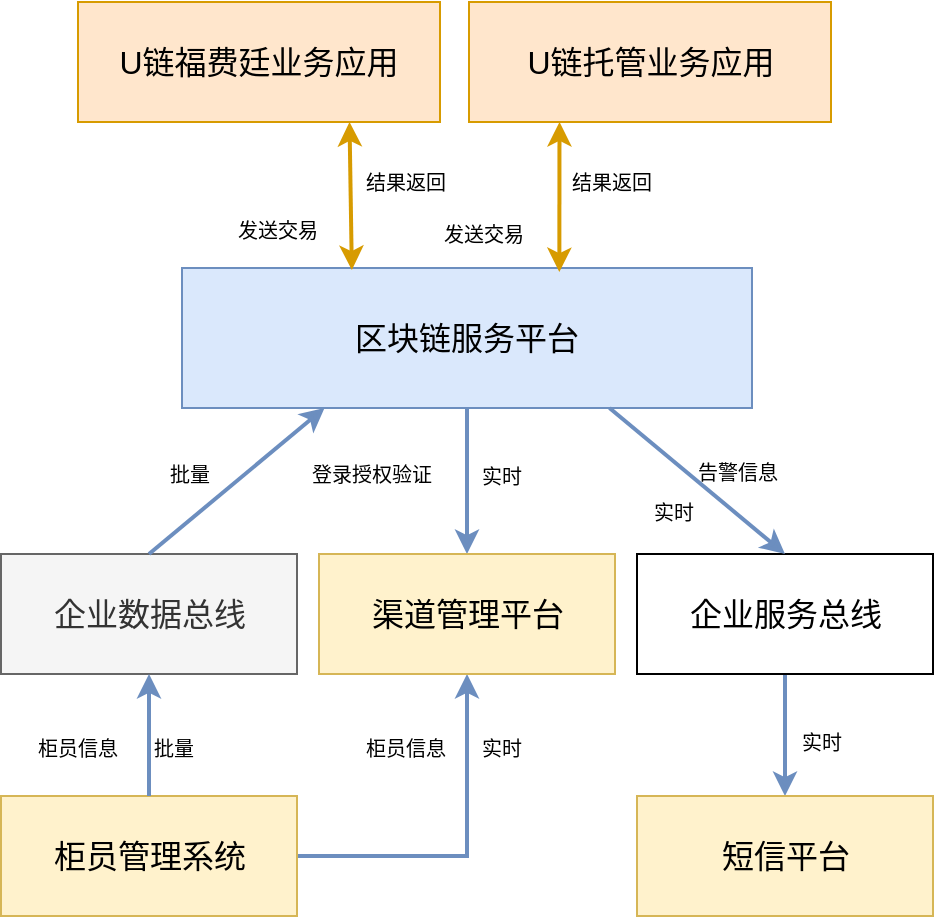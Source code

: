 <mxfile version="11.3.0" type="github" pages="1"><diagram id="qgZHERH_87Z8clIUmnNH" name="Page-1"><mxGraphModel dx="932" dy="553" grid="0" gridSize="10" guides="1" tooltips="1" connect="1" arrows="1" fold="1" page="1" pageScale="1" pageWidth="3300" pageHeight="4681" math="0" shadow="0"><root><mxCell id="0"/><mxCell id="1" parent="0"/><mxCell id="kzFH_zLRW4JFLJ3xmaaE-21" style="edgeStyle=orthogonalEdgeStyle;rounded=0;orthogonalLoop=1;jettySize=auto;html=1;exitX=0.5;exitY=1;exitDx=0;exitDy=0;entryX=0.5;entryY=0;entryDx=0;entryDy=0;strokeColor=#6C8EBF;strokeWidth=2;fontSize=10;" edge="1" parent="1" source="kzFH_zLRW4JFLJ3xmaaE-1" target="kzFH_zLRW4JFLJ3xmaaE-7"><mxGeometry relative="1" as="geometry"/></mxCell><mxCell id="kzFH_zLRW4JFLJ3xmaaE-1" value="区块链服务平台" style="rounded=0;whiteSpace=wrap;html=1;fontSize=16;fillColor=#dae8fc;strokeColor=#6c8ebf;" vertex="1" parent="1"><mxGeometry x="296" y="315" width="285" height="70" as="geometry"/></mxCell><mxCell id="kzFH_zLRW4JFLJ3xmaaE-2" value="U链福费廷业务应用" style="rounded=0;whiteSpace=wrap;html=1;fontSize=16;fillColor=#ffe6cc;strokeColor=#d79b00;" vertex="1" parent="1"><mxGeometry x="244" y="182" width="181" height="60" as="geometry"/></mxCell><mxCell id="kzFH_zLRW4JFLJ3xmaaE-3" value="U链托管业务应用" style="rounded=0;whiteSpace=wrap;html=1;fontSize=16;fillColor=#ffe6cc;strokeColor=#d79b00;" vertex="1" parent="1"><mxGeometry x="439.5" y="182" width="181" height="60" as="geometry"/></mxCell><mxCell id="kzFH_zLRW4JFLJ3xmaaE-4" value="企业数据总线" style="rounded=0;whiteSpace=wrap;html=1;fontSize=16;fillColor=#f5f5f5;strokeColor=#666666;fontColor=#333333;" vertex="1" parent="1"><mxGeometry x="205.5" y="458" width="148" height="60" as="geometry"/></mxCell><mxCell id="kzFH_zLRW4JFLJ3xmaaE-30" style="edgeStyle=orthogonalEdgeStyle;rounded=0;orthogonalLoop=1;jettySize=auto;html=1;exitX=0.5;exitY=1;exitDx=0;exitDy=0;strokeColor=#6C8EBF;strokeWidth=2;fontSize=10;" edge="1" parent="1" source="kzFH_zLRW4JFLJ3xmaaE-5" target="kzFH_zLRW4JFLJ3xmaaE-8"><mxGeometry relative="1" as="geometry"/></mxCell><mxCell id="kzFH_zLRW4JFLJ3xmaaE-5" value="企业服务总线" style="rounded=0;whiteSpace=wrap;html=1;fontSize=16;" vertex="1" parent="1"><mxGeometry x="523.5" y="458" width="148" height="60" as="geometry"/></mxCell><mxCell id="kzFH_zLRW4JFLJ3xmaaE-31" style="edgeStyle=orthogonalEdgeStyle;rounded=0;orthogonalLoop=1;jettySize=auto;html=1;exitX=1;exitY=0.5;exitDx=0;exitDy=0;entryX=0.5;entryY=1;entryDx=0;entryDy=0;strokeColor=#6C8EBF;strokeWidth=2;fontSize=10;" edge="1" parent="1" source="kzFH_zLRW4JFLJ3xmaaE-6" target="kzFH_zLRW4JFLJ3xmaaE-7"><mxGeometry relative="1" as="geometry"/></mxCell><mxCell id="kzFH_zLRW4JFLJ3xmaaE-6" value="柜员管理系统" style="rounded=0;whiteSpace=wrap;html=1;fontSize=16;fillColor=#fff2cc;strokeColor=#d6b656;" vertex="1" parent="1"><mxGeometry x="205.5" y="579" width="148" height="60" as="geometry"/></mxCell><mxCell id="kzFH_zLRW4JFLJ3xmaaE-7" value="渠道管理平台" style="rounded=0;whiteSpace=wrap;html=1;fontSize=16;fillColor=#fff2cc;strokeColor=#d6b656;" vertex="1" parent="1"><mxGeometry x="364.5" y="458" width="148" height="60" as="geometry"/></mxCell><mxCell id="kzFH_zLRW4JFLJ3xmaaE-8" value="短信平台" style="rounded=0;whiteSpace=wrap;html=1;fontSize=16;fillColor=#fff2cc;strokeColor=#d6b656;" vertex="1" parent="1"><mxGeometry x="523.5" y="579" width="148" height="60" as="geometry"/></mxCell><mxCell id="kzFH_zLRW4JFLJ3xmaaE-11" value="" style="endArrow=classic;startArrow=classic;html=1;strokeColor=#d79b00;strokeWidth=2;fontSize=16;entryX=0.75;entryY=1;entryDx=0;entryDy=0;exitX=0.298;exitY=0.014;exitDx=0;exitDy=0;exitPerimeter=0;fillColor=#ffe6cc;" edge="1" parent="1" source="kzFH_zLRW4JFLJ3xmaaE-1" target="kzFH_zLRW4JFLJ3xmaaE-2"><mxGeometry width="50" height="50" relative="1" as="geometry"><mxPoint x="355" y="314" as="sourcePoint"/><mxPoint x="405" y="264" as="targetPoint"/></mxGeometry></mxCell><mxCell id="kzFH_zLRW4JFLJ3xmaaE-12" value="" style="endArrow=classic;startArrow=classic;html=1;strokeColor=#d79b00;strokeWidth=2;fontSize=16;entryX=0.25;entryY=1;entryDx=0;entryDy=0;exitX=0.662;exitY=0.029;exitDx=0;exitDy=0;exitPerimeter=0;fillColor=#ffe6cc;" edge="1" parent="1" source="kzFH_zLRW4JFLJ3xmaaE-1" target="kzFH_zLRW4JFLJ3xmaaE-3"><mxGeometry width="50" height="50" relative="1" as="geometry"><mxPoint x="462" y="331" as="sourcePoint"/><mxPoint x="512" y="281" as="targetPoint"/></mxGeometry></mxCell><mxCell id="kzFH_zLRW4JFLJ3xmaaE-13" value="发送交易" style="text;html=1;resizable=0;points=[];autosize=1;align=left;verticalAlign=top;spacingTop=-4;fontSize=10;" vertex="1" parent="1"><mxGeometry x="322" y="288" width="74" height="19" as="geometry"/></mxCell><mxCell id="kzFH_zLRW4JFLJ3xmaaE-14" value="结果返回" style="text;html=1;resizable=0;points=[];autosize=1;align=left;verticalAlign=top;spacingTop=-4;fontSize=10;" vertex="1" parent="1"><mxGeometry x="386" y="264" width="58" height="12" as="geometry"/></mxCell><mxCell id="kzFH_zLRW4JFLJ3xmaaE-15" value="发送交易" style="text;html=1;resizable=0;points=[];autosize=1;align=left;verticalAlign=top;spacingTop=-4;fontSize=10;" vertex="1" parent="1"><mxGeometry x="425" y="289.5" width="58" height="12" as="geometry"/></mxCell><mxCell id="kzFH_zLRW4JFLJ3xmaaE-16" value="结果返回" style="text;html=1;resizable=0;points=[];autosize=1;align=left;verticalAlign=top;spacingTop=-4;fontSize=10;" vertex="1" parent="1"><mxGeometry x="489" y="264" width="58" height="12" as="geometry"/></mxCell><mxCell id="kzFH_zLRW4JFLJ3xmaaE-17" value="" style="endArrow=classic;html=1;strokeColor=#6C8EBF;strokeWidth=2;fontSize=10;entryX=0.5;entryY=1;entryDx=0;entryDy=0;exitX=0.5;exitY=0;exitDx=0;exitDy=0;" edge="1" parent="1" source="kzFH_zLRW4JFLJ3xmaaE-6" target="kzFH_zLRW4JFLJ3xmaaE-4"><mxGeometry width="50" height="50" relative="1" as="geometry"><mxPoint x="261" y="593" as="sourcePoint"/><mxPoint x="311" y="543" as="targetPoint"/></mxGeometry></mxCell><mxCell id="kzFH_zLRW4JFLJ3xmaaE-18" value="柜员信息" style="text;html=1;resizable=0;points=[];autosize=1;align=left;verticalAlign=top;spacingTop=-4;fontSize=10;" vertex="1" parent="1"><mxGeometry x="221.5" y="547" width="58" height="12" as="geometry"/></mxCell><mxCell id="kzFH_zLRW4JFLJ3xmaaE-19" value="批量" style="text;html=1;resizable=0;points=[];autosize=1;align=left;verticalAlign=top;spacingTop=-4;fontSize=10;" vertex="1" parent="1"><mxGeometry x="279.5" y="547" width="34" height="12" as="geometry"/></mxCell><mxCell id="kzFH_zLRW4JFLJ3xmaaE-20" value="" style="endArrow=classic;html=1;strokeColor=#6C8EBF;strokeWidth=2;fontSize=10;exitX=0.5;exitY=0;exitDx=0;exitDy=0;entryX=0.25;entryY=1;entryDx=0;entryDy=0;" edge="1" parent="1" source="kzFH_zLRW4JFLJ3xmaaE-4" target="kzFH_zLRW4JFLJ3xmaaE-1"><mxGeometry width="50" height="50" relative="1" as="geometry"><mxPoint x="297" y="446" as="sourcePoint"/><mxPoint x="347" y="396" as="targetPoint"/></mxGeometry></mxCell><mxCell id="kzFH_zLRW4JFLJ3xmaaE-22" value="批量" style="text;html=1;resizable=0;points=[];autosize=1;align=left;verticalAlign=top;spacingTop=-4;fontSize=10;" vertex="1" parent="1"><mxGeometry x="288" y="410" width="34" height="12" as="geometry"/></mxCell><mxCell id="kzFH_zLRW4JFLJ3xmaaE-23" value="登录授权验证" style="text;html=1;resizable=0;points=[];autosize=1;align=left;verticalAlign=top;spacingTop=-4;fontSize=10;" vertex="1" parent="1"><mxGeometry x="359" y="410" width="82" height="12" as="geometry"/></mxCell><mxCell id="kzFH_zLRW4JFLJ3xmaaE-26" value="实时" style="text;html=1;resizable=0;points=[];autosize=1;align=left;verticalAlign=top;spacingTop=-4;fontSize=10;" vertex="1" parent="1"><mxGeometry x="444" y="411" width="34" height="12" as="geometry"/></mxCell><mxCell id="kzFH_zLRW4JFLJ3xmaaE-27" value="" style="endArrow=classic;html=1;strokeColor=#6C8EBF;strokeWidth=2;fontSize=10;exitX=0.75;exitY=1;exitDx=0;exitDy=0;entryX=0.5;entryY=0;entryDx=0;entryDy=0;" edge="1" parent="1" source="kzFH_zLRW4JFLJ3xmaaE-1" target="kzFH_zLRW4JFLJ3xmaaE-5"><mxGeometry width="50" height="50" relative="1" as="geometry"><mxPoint x="615" y="429" as="sourcePoint"/><mxPoint x="665" y="379" as="targetPoint"/></mxGeometry></mxCell><mxCell id="kzFH_zLRW4JFLJ3xmaaE-28" value="告警信息" style="text;html=1;resizable=0;points=[];autosize=1;align=left;verticalAlign=top;spacingTop=-4;fontSize=10;" vertex="1" parent="1"><mxGeometry x="552" y="409" width="58" height="12" as="geometry"/></mxCell><mxCell id="kzFH_zLRW4JFLJ3xmaaE-29" value="实时" style="text;html=1;resizable=0;points=[];autosize=1;align=left;verticalAlign=top;spacingTop=-4;fontSize=10;" vertex="1" parent="1"><mxGeometry x="530" y="429" width="34" height="12" as="geometry"/></mxCell><mxCell id="kzFH_zLRW4JFLJ3xmaaE-32" value="柜员信息" style="text;html=1;resizable=0;points=[];autosize=1;align=left;verticalAlign=top;spacingTop=-4;fontSize=10;" vertex="1" parent="1"><mxGeometry x="386" y="547" width="58" height="12" as="geometry"/></mxCell><mxCell id="kzFH_zLRW4JFLJ3xmaaE-35" value="实时" style="text;html=1;resizable=0;points=[];autosize=1;align=left;verticalAlign=top;spacingTop=-4;fontSize=10;" vertex="1" parent="1"><mxGeometry x="444" y="547" width="34" height="12" as="geometry"/></mxCell><mxCell id="kzFH_zLRW4JFLJ3xmaaE-36" value="实时" style="text;html=1;resizable=0;points=[];autosize=1;align=left;verticalAlign=top;spacingTop=-4;fontSize=10;" vertex="1" parent="1"><mxGeometry x="604" y="544" width="34" height="12" as="geometry"/></mxCell></root></mxGraphModel></diagram></mxfile>